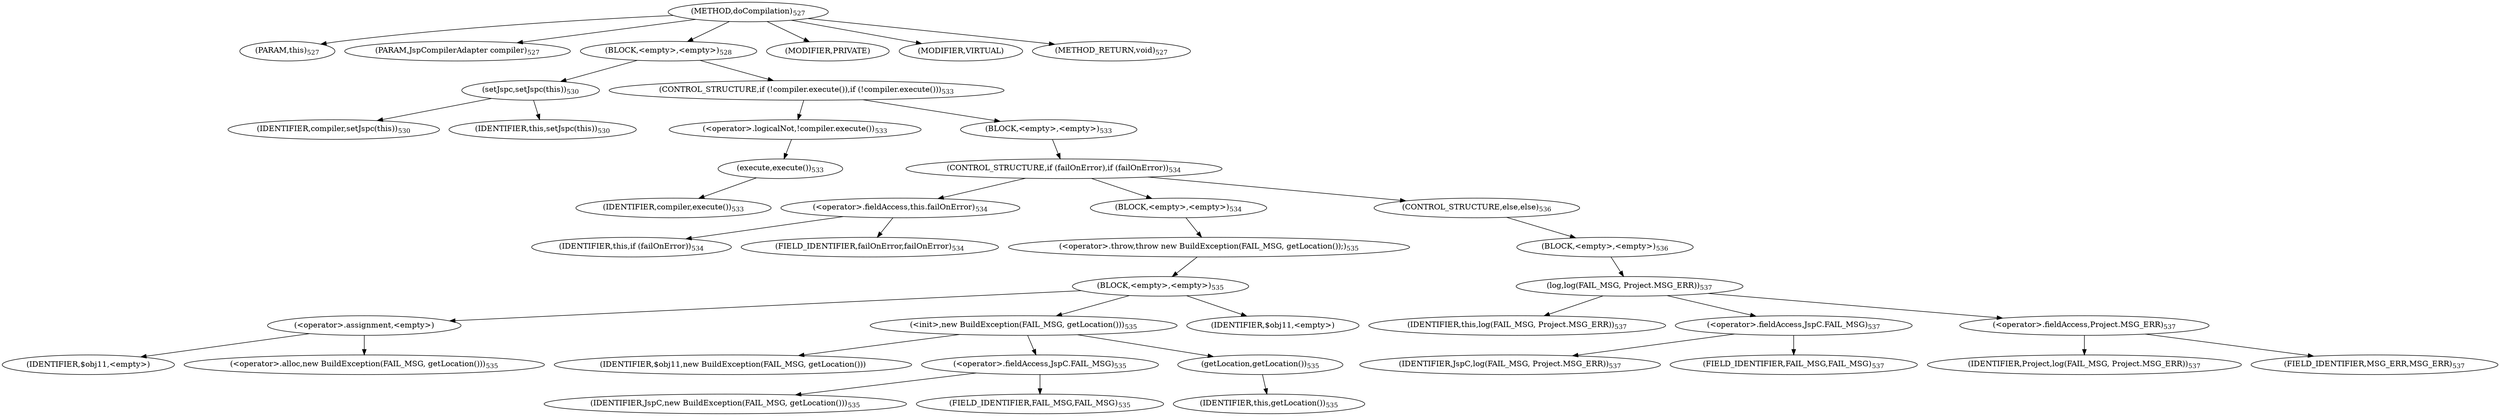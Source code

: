 digraph "doCompilation" {  
"906" [label = <(METHOD,doCompilation)<SUB>527</SUB>> ]
"54" [label = <(PARAM,this)<SUB>527</SUB>> ]
"907" [label = <(PARAM,JspCompilerAdapter compiler)<SUB>527</SUB>> ]
"908" [label = <(BLOCK,&lt;empty&gt;,&lt;empty&gt;)<SUB>528</SUB>> ]
"909" [label = <(setJspc,setJspc(this))<SUB>530</SUB>> ]
"910" [label = <(IDENTIFIER,compiler,setJspc(this))<SUB>530</SUB>> ]
"53" [label = <(IDENTIFIER,this,setJspc(this))<SUB>530</SUB>> ]
"911" [label = <(CONTROL_STRUCTURE,if (!compiler.execute()),if (!compiler.execute()))<SUB>533</SUB>> ]
"912" [label = <(&lt;operator&gt;.logicalNot,!compiler.execute())<SUB>533</SUB>> ]
"913" [label = <(execute,execute())<SUB>533</SUB>> ]
"914" [label = <(IDENTIFIER,compiler,execute())<SUB>533</SUB>> ]
"915" [label = <(BLOCK,&lt;empty&gt;,&lt;empty&gt;)<SUB>533</SUB>> ]
"916" [label = <(CONTROL_STRUCTURE,if (failOnError),if (failOnError))<SUB>534</SUB>> ]
"917" [label = <(&lt;operator&gt;.fieldAccess,this.failOnError)<SUB>534</SUB>> ]
"918" [label = <(IDENTIFIER,this,if (failOnError))<SUB>534</SUB>> ]
"919" [label = <(FIELD_IDENTIFIER,failOnError,failOnError)<SUB>534</SUB>> ]
"920" [label = <(BLOCK,&lt;empty&gt;,&lt;empty&gt;)<SUB>534</SUB>> ]
"921" [label = <(&lt;operator&gt;.throw,throw new BuildException(FAIL_MSG, getLocation());)<SUB>535</SUB>> ]
"922" [label = <(BLOCK,&lt;empty&gt;,&lt;empty&gt;)<SUB>535</SUB>> ]
"923" [label = <(&lt;operator&gt;.assignment,&lt;empty&gt;)> ]
"924" [label = <(IDENTIFIER,$obj11,&lt;empty&gt;)> ]
"925" [label = <(&lt;operator&gt;.alloc,new BuildException(FAIL_MSG, getLocation()))<SUB>535</SUB>> ]
"926" [label = <(&lt;init&gt;,new BuildException(FAIL_MSG, getLocation()))<SUB>535</SUB>> ]
"927" [label = <(IDENTIFIER,$obj11,new BuildException(FAIL_MSG, getLocation()))> ]
"928" [label = <(&lt;operator&gt;.fieldAccess,JspC.FAIL_MSG)<SUB>535</SUB>> ]
"929" [label = <(IDENTIFIER,JspC,new BuildException(FAIL_MSG, getLocation()))<SUB>535</SUB>> ]
"930" [label = <(FIELD_IDENTIFIER,FAIL_MSG,FAIL_MSG)<SUB>535</SUB>> ]
"931" [label = <(getLocation,getLocation())<SUB>535</SUB>> ]
"55" [label = <(IDENTIFIER,this,getLocation())<SUB>535</SUB>> ]
"932" [label = <(IDENTIFIER,$obj11,&lt;empty&gt;)> ]
"933" [label = <(CONTROL_STRUCTURE,else,else)<SUB>536</SUB>> ]
"934" [label = <(BLOCK,&lt;empty&gt;,&lt;empty&gt;)<SUB>536</SUB>> ]
"935" [label = <(log,log(FAIL_MSG, Project.MSG_ERR))<SUB>537</SUB>> ]
"56" [label = <(IDENTIFIER,this,log(FAIL_MSG, Project.MSG_ERR))<SUB>537</SUB>> ]
"936" [label = <(&lt;operator&gt;.fieldAccess,JspC.FAIL_MSG)<SUB>537</SUB>> ]
"937" [label = <(IDENTIFIER,JspC,log(FAIL_MSG, Project.MSG_ERR))<SUB>537</SUB>> ]
"938" [label = <(FIELD_IDENTIFIER,FAIL_MSG,FAIL_MSG)<SUB>537</SUB>> ]
"939" [label = <(&lt;operator&gt;.fieldAccess,Project.MSG_ERR)<SUB>537</SUB>> ]
"940" [label = <(IDENTIFIER,Project,log(FAIL_MSG, Project.MSG_ERR))<SUB>537</SUB>> ]
"941" [label = <(FIELD_IDENTIFIER,MSG_ERR,MSG_ERR)<SUB>537</SUB>> ]
"942" [label = <(MODIFIER,PRIVATE)> ]
"943" [label = <(MODIFIER,VIRTUAL)> ]
"944" [label = <(METHOD_RETURN,void)<SUB>527</SUB>> ]
  "906" -> "54" 
  "906" -> "907" 
  "906" -> "908" 
  "906" -> "942" 
  "906" -> "943" 
  "906" -> "944" 
  "908" -> "909" 
  "908" -> "911" 
  "909" -> "910" 
  "909" -> "53" 
  "911" -> "912" 
  "911" -> "915" 
  "912" -> "913" 
  "913" -> "914" 
  "915" -> "916" 
  "916" -> "917" 
  "916" -> "920" 
  "916" -> "933" 
  "917" -> "918" 
  "917" -> "919" 
  "920" -> "921" 
  "921" -> "922" 
  "922" -> "923" 
  "922" -> "926" 
  "922" -> "932" 
  "923" -> "924" 
  "923" -> "925" 
  "926" -> "927" 
  "926" -> "928" 
  "926" -> "931" 
  "928" -> "929" 
  "928" -> "930" 
  "931" -> "55" 
  "933" -> "934" 
  "934" -> "935" 
  "935" -> "56" 
  "935" -> "936" 
  "935" -> "939" 
  "936" -> "937" 
  "936" -> "938" 
  "939" -> "940" 
  "939" -> "941" 
}
